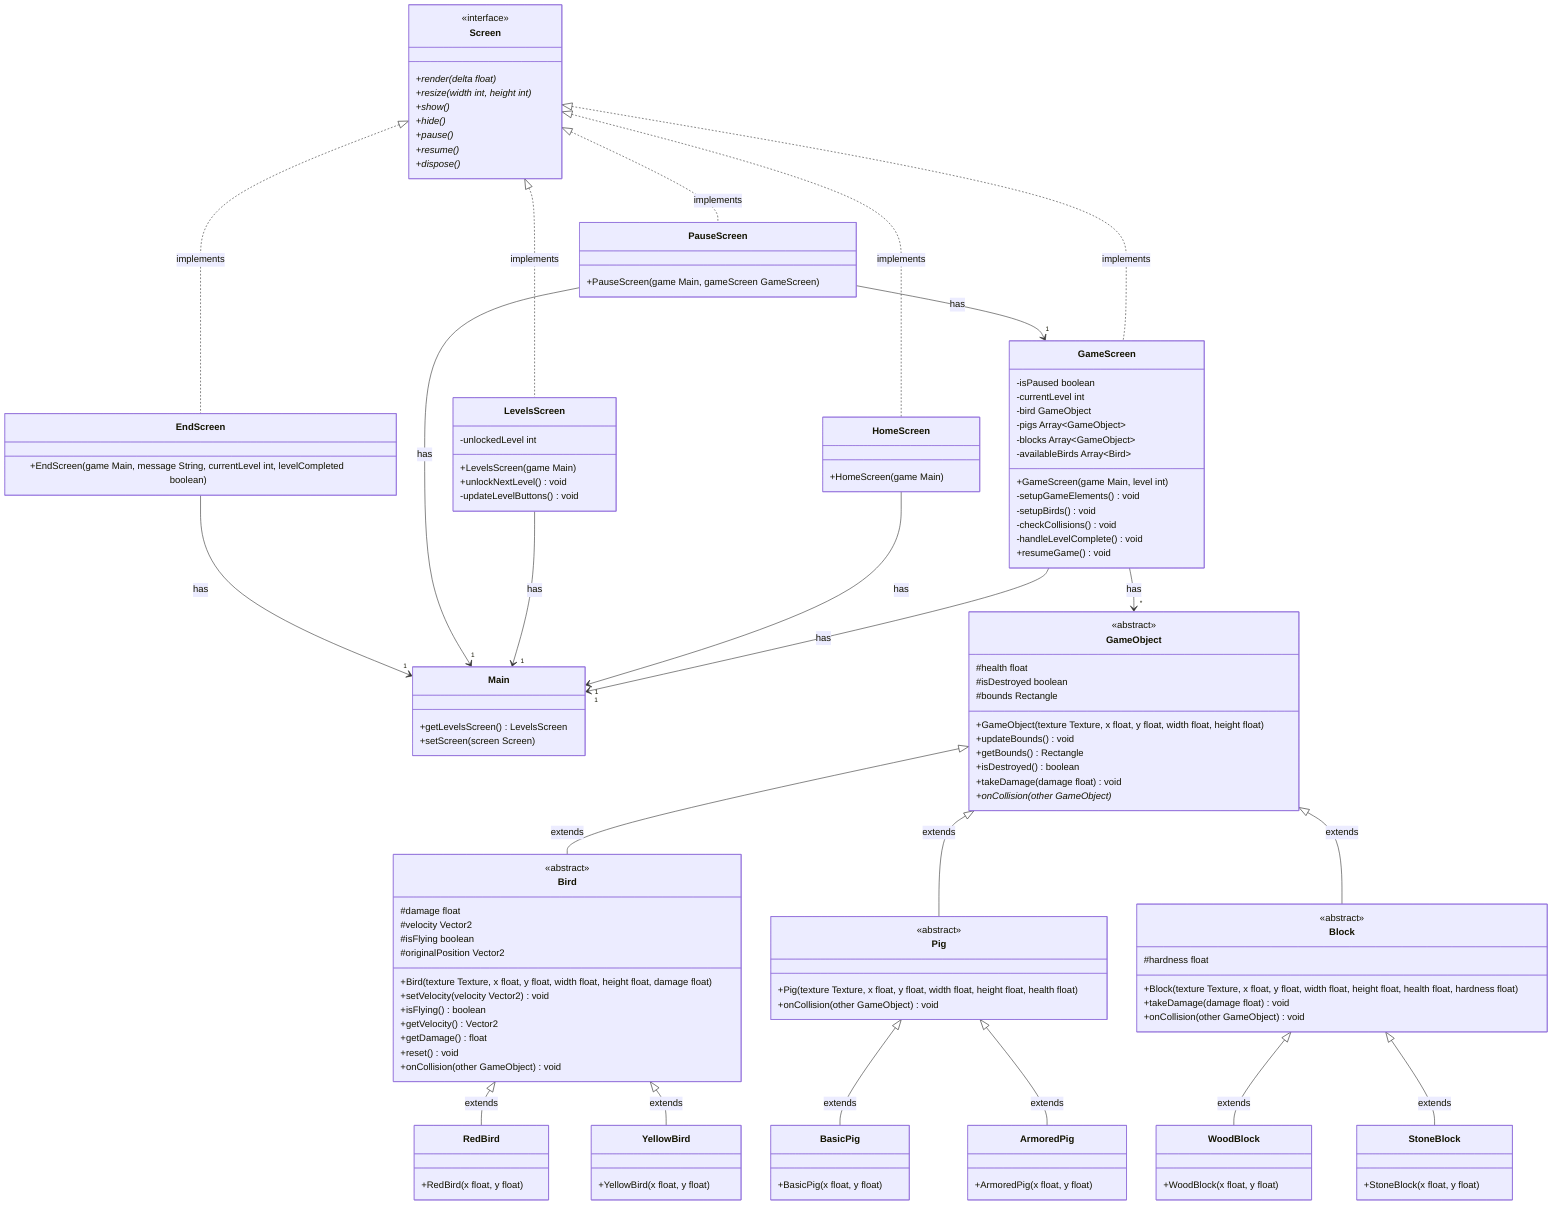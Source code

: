 classDiagram
    class Main {
        +getLevelsScreen() LevelsScreen
        +setScreen(screen Screen)
    }

    class GameObject {
        <<abstract>>
        #health float
        #isDestroyed boolean
        #bounds Rectangle
        +GameObject(texture Texture, x float, y float, width float, height float)
        +updateBounds() void
        +getBounds() Rectangle
        +isDestroyed() boolean
        +takeDamage(damage float) void
        +onCollision(other GameObject)*
    }

    class Bird {
        <<abstract>>
        #damage float
        #velocity Vector2
        #isFlying boolean
        #originalPosition Vector2
        +Bird(texture Texture, x float, y float, width float, height float, damage float)
        +setVelocity(velocity Vector2) void
        +isFlying() boolean
        +getVelocity() Vector2
        +getDamage() float
        +reset() void
        +onCollision(other GameObject) void
    }

    class Pig {
        <<abstract>>
        +Pig(texture Texture, x float, y float, width float, height float, health float)
        +onCollision(other GameObject) void
    }

    class Block {
        <<abstract>>
        #hardness float
        +Block(texture Texture, x float, y float, width float, height float, health float, hardness float)
        +takeDamage(damage float) void
        +onCollision(other GameObject) void
    }

    class Screen {
        <<interface>>
        +render(delta float)*
        +resize(width int, height int)*
        +show()*
        +hide()*
        +pause()*
        +resume()*
        +dispose()*
    }

    class GameScreen {
        -isPaused boolean
        -currentLevel int
        -bird GameObject
        -pigs Array~GameObject~
        -blocks Array~GameObject~
        -availableBirds Array~Bird~
        +GameScreen(game Main, level int)
        -setupGameElements() void
        -setupBirds() void
        -checkCollisions() void
        -handleLevelComplete() void
        +resumeGame() void
    }

    class HomeScreen {
        +HomeScreen(game Main)
    }

    class LevelsScreen {
        -unlockedLevel int
        +LevelsScreen(game Main)
        +unlockNextLevel() void
        -updateLevelButtons() void
    }

    class PauseScreen {
        +PauseScreen(game Main, gameScreen GameScreen)
    }

    class EndScreen {
        +EndScreen(game Main, message String, currentLevel int, levelCompleted boolean)
    }


    class RedBird {
        +RedBird(x float, y float)
    }

    class YellowBird {
        +YellowBird(x float, y float)
    }

    class BasicPig {
        +BasicPig(x float, y float)
    }

    class ArmoredPig {
        +ArmoredPig(x float, y float)
    }

    class WoodBlock {
        +WoodBlock(x float, y float)
    }

    class StoneBlock {
        +StoneBlock(x float, y float)
    }


    GameObject <|-- Bird : extends
    GameObject <|-- Pig : extends
    GameObject <|-- Block : extends

    Bird <|-- RedBird : extends
    Bird <|-- YellowBird : extends
    Pig <|-- BasicPig : extends
    Pig <|-- ArmoredPig : extends
    Block <|-- WoodBlock : extends
    Block <|-- StoneBlock : extends

    Screen <|.. GameScreen : implements
    Screen <|.. HomeScreen : implements
    Screen <|.. LevelsScreen : implements
    Screen <|.. PauseScreen : implements
    Screen <|.. EndScreen : implements

    GameScreen --> "1" Main : has
    GameScreen --> "*" GameObject : has
    HomeScreen --> "1" Main : has
    LevelsScreen --> "1" Main : has
    PauseScreen --> "1" Main : has
    PauseScreen --> "1" GameScreen : has
    EndScreen --> "1" Main : has